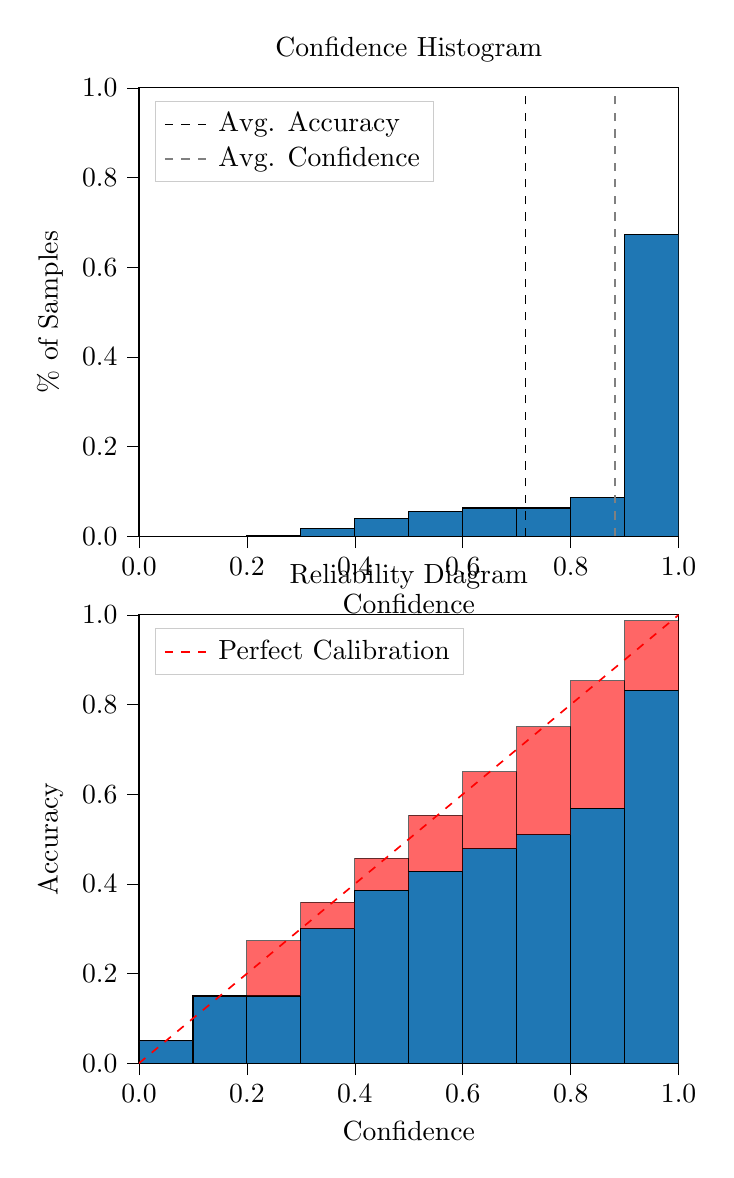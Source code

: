% This file was created by tikzplotlib v0.9.8.
\begin{tikzpicture}

\definecolor{color0}{rgb}{0.122,0.467,0.706}

\begin{groupplot}[group style={group size=1 by 2}]
\nextgroupplot[
legend cell align={left},
legend style={
  fill opacity=0.8,
  draw opacity=1,
  text opacity=1,
  at={(0.03,0.97)},
  anchor=north west,
  draw=white!80!black
},
tick align=outside,
tick pos=left,
title={Confidence Histogram},
x grid style={white!69.02!black},
xlabel={Confidence},
xmin=0, xmax=1,
xtick style={color=black},
xtick={0,0.2,0.4,0.6,0.8,1},
xticklabels={0.0,0.2,0.4,0.6,0.8,1.0},
y grid style={white!69.02!black},
ylabel={\% of Samples},
ymin=0, ymax=1,
ytick style={color=black},
ytick={0,0.2,0.4,0.6,0.8,1},
yticklabels={0.0,0.2,0.4,0.6,0.8,1.0}
]
\draw[draw=black,fill=color0] (axis cs:-6.939e-18,0) rectangle (axis cs:0.1,0);
\draw[draw=black,fill=color0] (axis cs:0.1,0) rectangle (axis cs:0.2,0);
\draw[draw=black,fill=color0] (axis cs:0.2,0) rectangle (axis cs:0.3,0.002);
\draw[draw=black,fill=color0] (axis cs:0.3,0) rectangle (axis cs:0.4,0.017);
\draw[draw=black,fill=color0] (axis cs:0.4,0) rectangle (axis cs:0.5,0.04);
\draw[draw=black,fill=color0] (axis cs:0.5,0) rectangle (axis cs:0.6,0.056);
\draw[draw=black,fill=color0] (axis cs:0.6,0) rectangle (axis cs:0.7,0.063);
\draw[draw=black,fill=color0] (axis cs:0.7,0) rectangle (axis cs:0.8,0.063);
\draw[draw=black,fill=color0] (axis cs:0.8,0) rectangle (axis cs:0.9,0.086);
\draw[draw=black,fill=color0] (axis cs:0.9,0) rectangle (axis cs:1,0.673);
\addplot [semithick, black, dashed]
table {%
0.716 0
0.716 1
};
\addlegendentry{Avg. Accuracy}
\addplot [semithick, white!50.196!black, dashed]
table {%
0.882 0
0.882 1
};
\addlegendentry{Avg. Confidence}

\nextgroupplot[
legend cell align={left},
legend style={
  fill opacity=0.8,
  draw opacity=1,
  text opacity=1,
  at={(0.03,0.97)},
  anchor=north west,
  draw=white!80!black
},
tick align=outside,
tick pos=left,
title={Reliability Diagram},
x grid style={white!69.02!black},
xlabel={Confidence},
xmin=0, xmax=1,
xtick style={color=black},
xtick={0,0.2,0.4,0.6,0.8,1},
xticklabels={0.0,0.2,0.4,0.6,0.8,1.0},
y grid style={white!69.02!black},
ylabel={Accuracy},
ymin=0, ymax=1,
ytick style={color=black},
ytick={0,0.2,0.4,0.6,0.8,1},
yticklabels={0.0,0.2,0.4,0.6,0.8,1.0}
]
\draw[draw=black,fill=color0] (axis cs:-6.939e-18,0) rectangle (axis cs:0.1,0.05);
\draw[draw=black,fill=color0] (axis cs:0.1,0) rectangle (axis cs:0.2,0.15);
\draw[draw=black,fill=color0] (axis cs:0.2,0) rectangle (axis cs:0.3,0.15);
\draw[draw=black,fill=color0] (axis cs:0.3,0) rectangle (axis cs:0.4,0.3);
\draw[draw=black,fill=color0] (axis cs:0.4,0) rectangle (axis cs:0.5,0.386);
\draw[draw=black,fill=color0] (axis cs:0.5,0) rectangle (axis cs:0.6,0.428);
\draw[draw=black,fill=color0] (axis cs:0.6,0) rectangle (axis cs:0.7,0.479);
\draw[draw=black,fill=color0] (axis cs:0.7,0) rectangle (axis cs:0.8,0.51);
\draw[draw=black,fill=color0] (axis cs:0.8,0) rectangle (axis cs:0.9,0.569);
\draw[draw=black,fill=color0] (axis cs:0.9,0) rectangle (axis cs:1,0.832);
\draw[draw=black,fill=red,opacity=0.6] (axis cs:-6.939e-18,0.05) rectangle (axis cs:0.1,0.05);
\draw[draw=black,fill=red,opacity=0.6] (axis cs:0.1,0.15) rectangle (axis cs:0.2,0.15);
\draw[draw=black,fill=red,opacity=0.6] (axis cs:0.2,0.15) rectangle (axis cs:0.3,0.273);
\draw[draw=black,fill=red,opacity=0.6] (axis cs:0.3,0.3) rectangle (axis cs:0.4,0.359);
\draw[draw=black,fill=red,opacity=0.6] (axis cs:0.4,0.386) rectangle (axis cs:0.5,0.457);
\draw[draw=black,fill=red,opacity=0.6] (axis cs:0.5,0.428) rectangle (axis cs:0.6,0.553);
\draw[draw=black,fill=red,opacity=0.6] (axis cs:0.6,0.479) rectangle (axis cs:0.7,0.65);
\draw[draw=black,fill=red,opacity=0.6] (axis cs:0.7,0.51) rectangle (axis cs:0.8,0.751);
\draw[draw=black,fill=red,opacity=0.6] (axis cs:0.8,0.569) rectangle (axis cs:0.9,0.853);
\draw[draw=black,fill=red,opacity=0.6] (axis cs:0.9,0.832) rectangle (axis cs:1,0.987);
\addplot [semithick, red, dashed]
table {%
0 0
1 1
};
\addlegendentry{Perfect Calibration}
\end{groupplot}

\end{tikzpicture}
